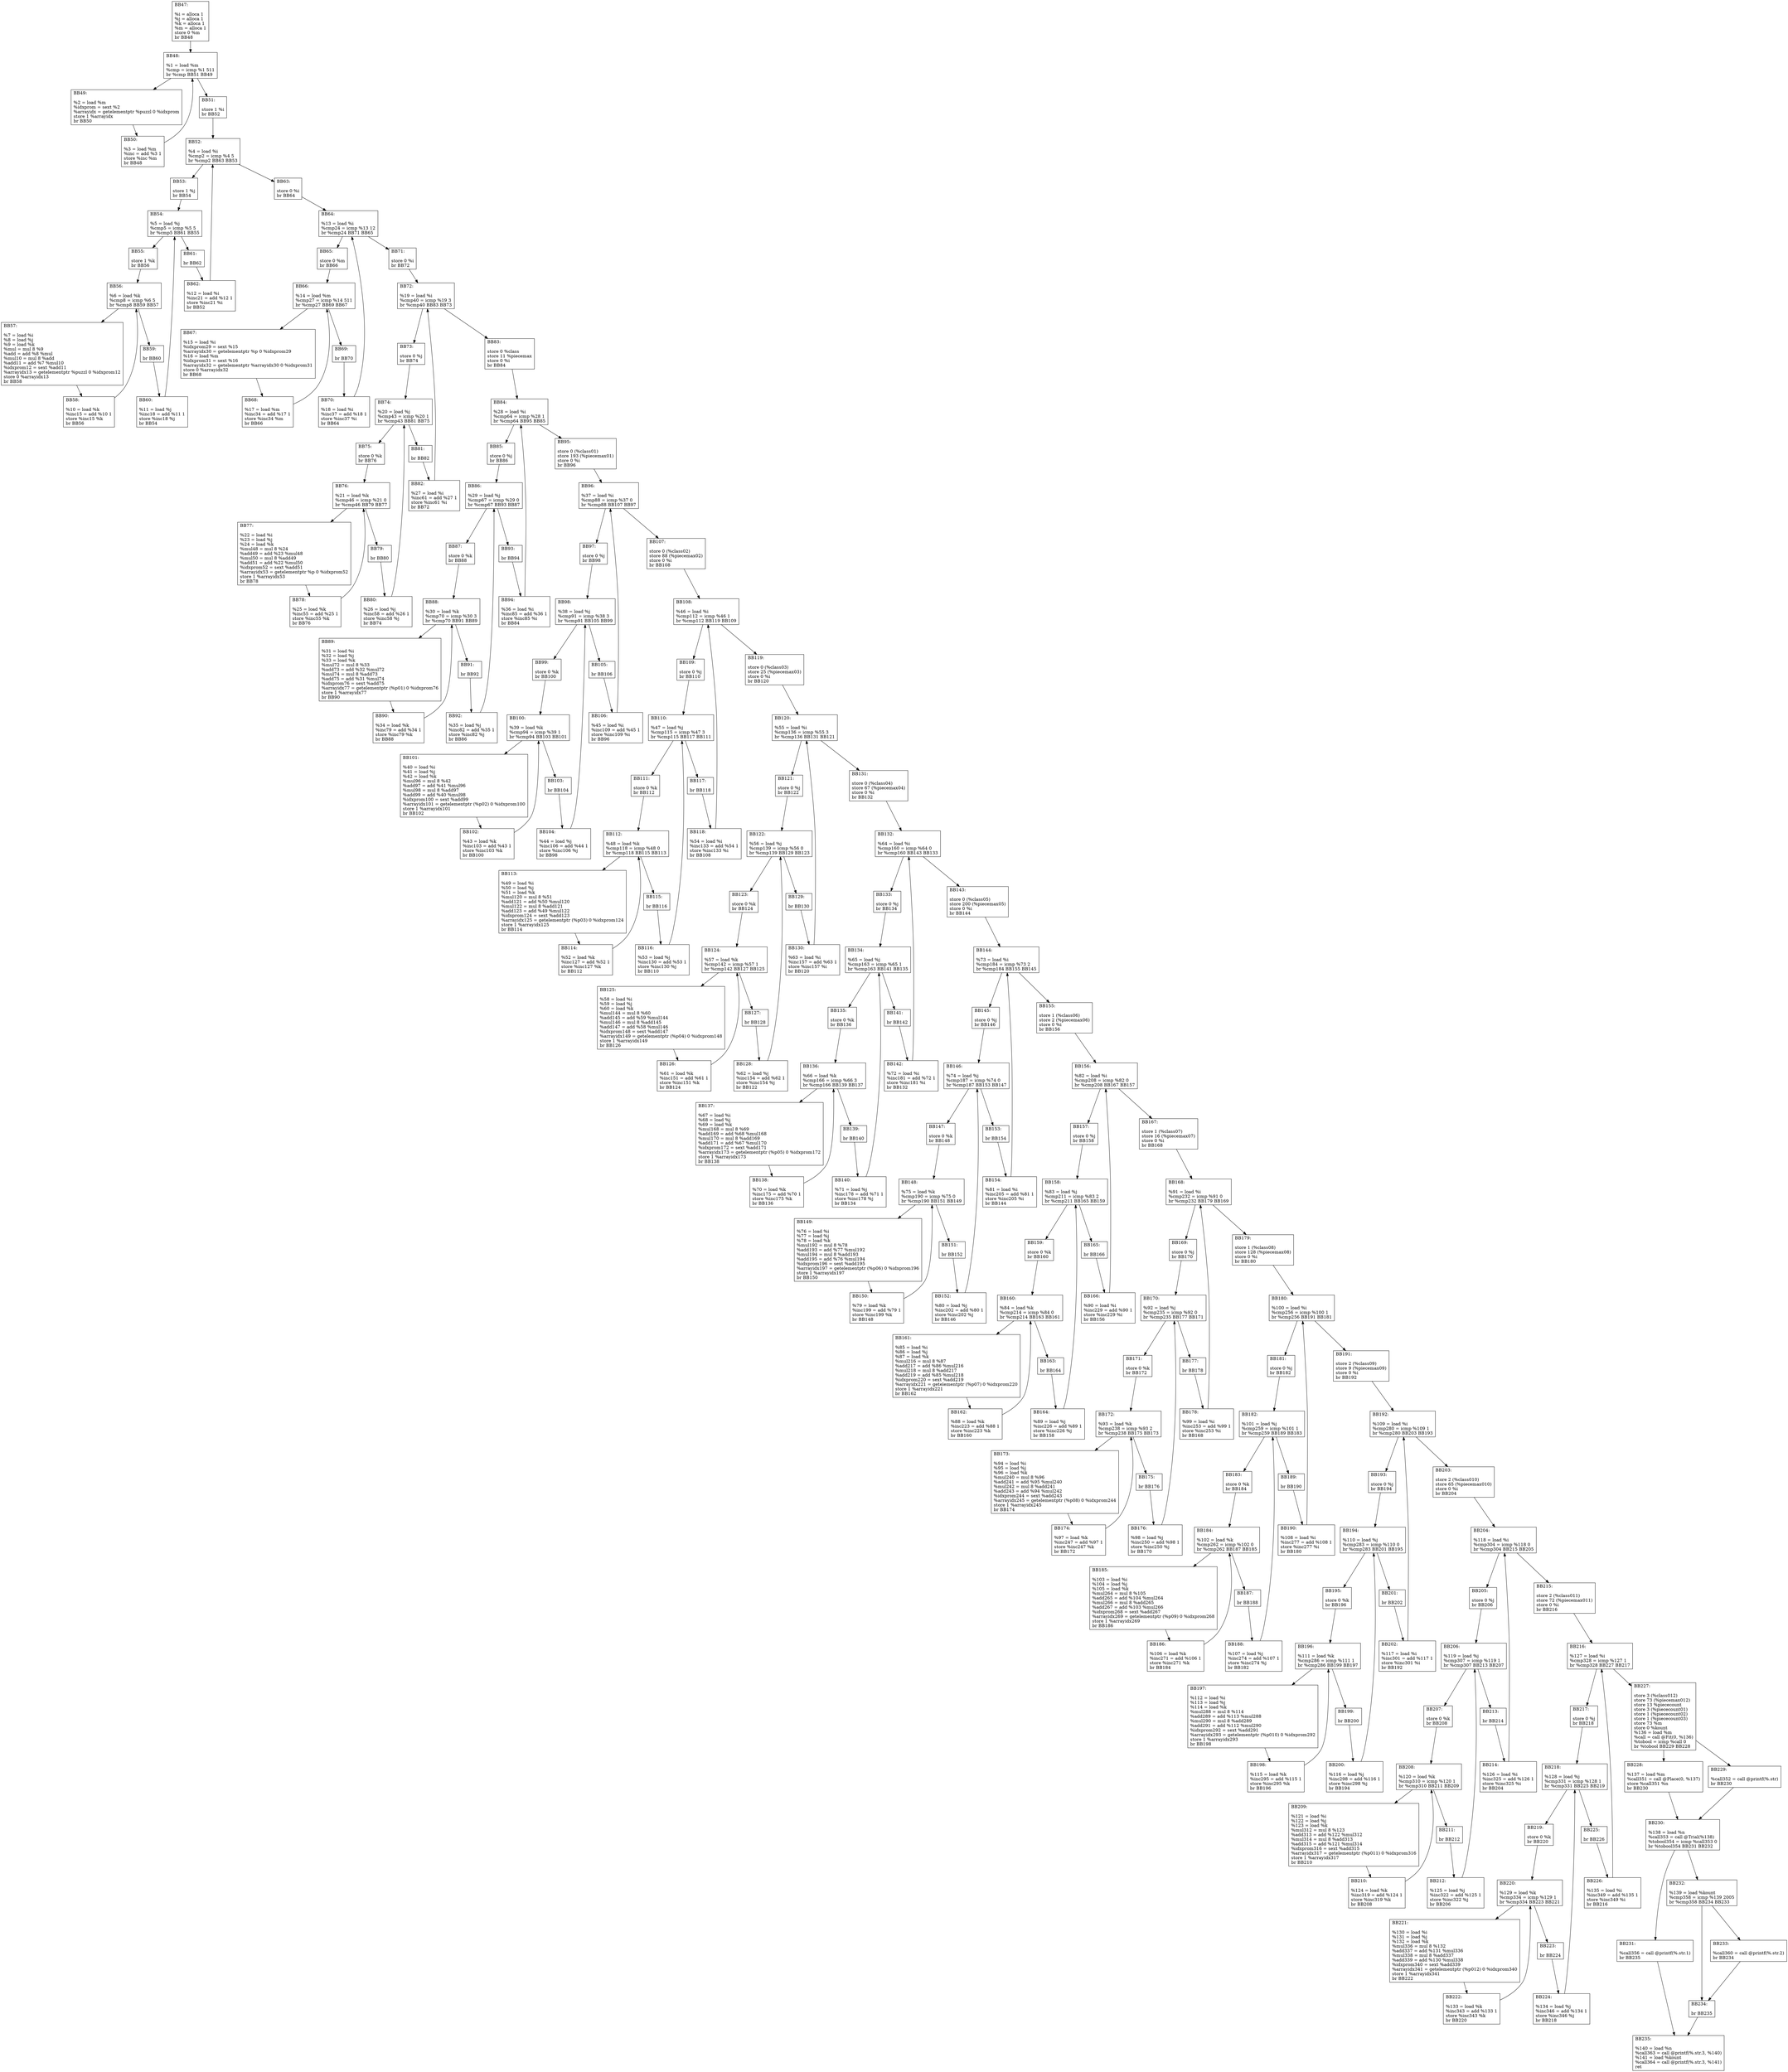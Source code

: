digraph "CFG for 'Puzzle' function" {
BB47 [shape=record, label="{BB47:\l\l
%i = alloca 1\l
%j = alloca 1\l
%k = alloca 1\l
%m = alloca 1\l
store 0 %m\l
br BB48\l
}"];
BB47 -> BB48
BB48 [shape=record, label="{BB48:\l\l
%1 = load %m\l
%cmp = icmp %1 511\l
br %cmp BB51 BB49\l
}"];
BB48 -> BB49
BB48 -> BB51
BB49 [shape=record, label="{BB49:\l\l
%2 = load %m\l
%idxprom = sext %2\l
%arrayidx = getelementptr %puzzl 0 %idxprom\l
store 1 %arrayidx\l
br BB50\l
}"];
BB49 -> BB50
BB50 [shape=record, label="{BB50:\l\l
%3 = load %m\l
%inc = add %3 1\l
store %inc %m\l
br BB48\l
}"];
BB50 -> BB48
BB51 [shape=record, label="{BB51:\l\l
store 1 %i\l
br BB52\l
}"];
BB51 -> BB52
BB52 [shape=record, label="{BB52:\l\l
%4 = load %i\l
%cmp2 = icmp %4 5\l
br %cmp2 BB63 BB53\l
}"];
BB52 -> BB53
BB52 -> BB63
BB53 [shape=record, label="{BB53:\l\l
store 1 %j\l
br BB54\l
}"];
BB53 -> BB54
BB54 [shape=record, label="{BB54:\l\l
%5 = load %j\l
%cmp5 = icmp %5 5\l
br %cmp5 BB61 BB55\l
}"];
BB54 -> BB55
BB54 -> BB61
BB55 [shape=record, label="{BB55:\l\l
store 1 %k\l
br BB56\l
}"];
BB55 -> BB56
BB56 [shape=record, label="{BB56:\l\l
%6 = load %k\l
%cmp8 = icmp %6 5\l
br %cmp8 BB59 BB57\l
}"];
BB56 -> BB57
BB56 -> BB59
BB57 [shape=record, label="{BB57:\l\l
%7 = load %i\l
%8 = load %j\l
%9 = load %k\l
%mul = mul 8 %9\l
%add = add %8 %mul\l
%mul10 = mul 8 %add\l
%add11 = add %7 %mul10\l
%idxprom12 = sext %add11\l
%arrayidx13 = getelementptr %puzzl 0 %idxprom12\l
store 0 %arrayidx13\l
br BB58\l
}"];
BB57 -> BB58
BB58 [shape=record, label="{BB58:\l\l
%10 = load %k\l
%inc15 = add %10 1\l
store %inc15 %k\l
br BB56\l
}"];
BB58 -> BB56
BB59 [shape=record, label="{BB59:\l\l
br BB60\l
}"];
BB59 -> BB60
BB60 [shape=record, label="{BB60:\l\l
%11 = load %j\l
%inc18 = add %11 1\l
store %inc18 %j\l
br BB54\l
}"];
BB60 -> BB54
BB61 [shape=record, label="{BB61:\l\l
br BB62\l
}"];
BB61 -> BB62
BB62 [shape=record, label="{BB62:\l\l
%12 = load %i\l
%inc21 = add %12 1\l
store %inc21 %i\l
br BB52\l
}"];
BB62 -> BB52
BB63 [shape=record, label="{BB63:\l\l
store 0 %i\l
br BB64\l
}"];
BB63 -> BB64
BB64 [shape=record, label="{BB64:\l\l
%13 = load %i\l
%cmp24 = icmp %13 12\l
br %cmp24 BB71 BB65\l
}"];
BB64 -> BB65
BB64 -> BB71
BB65 [shape=record, label="{BB65:\l\l
store 0 %m\l
br BB66\l
}"];
BB65 -> BB66
BB66 [shape=record, label="{BB66:\l\l
%14 = load %m\l
%cmp27 = icmp %14 511\l
br %cmp27 BB69 BB67\l
}"];
BB66 -> BB67
BB66 -> BB69
BB67 [shape=record, label="{BB67:\l\l
%15 = load %i\l
%idxprom29 = sext %15\l
%arrayidx30 = getelementptr %p 0 %idxprom29\l
%16 = load %m\l
%idxprom31 = sext %16\l
%arrayidx32 = getelementptr %arrayidx30 0 %idxprom31\l
store 0 %arrayidx32\l
br BB68\l
}"];
BB67 -> BB68
BB68 [shape=record, label="{BB68:\l\l
%17 = load %m\l
%inc34 = add %17 1\l
store %inc34 %m\l
br BB66\l
}"];
BB68 -> BB66
BB69 [shape=record, label="{BB69:\l\l
br BB70\l
}"];
BB69 -> BB70
BB70 [shape=record, label="{BB70:\l\l
%18 = load %i\l
%inc37 = add %18 1\l
store %inc37 %i\l
br BB64\l
}"];
BB70 -> BB64
BB71 [shape=record, label="{BB71:\l\l
store 0 %i\l
br BB72\l
}"];
BB71 -> BB72
BB72 [shape=record, label="{BB72:\l\l
%19 = load %i\l
%cmp40 = icmp %19 3\l
br %cmp40 BB83 BB73\l
}"];
BB72 -> BB73
BB72 -> BB83
BB73 [shape=record, label="{BB73:\l\l
store 0 %j\l
br BB74\l
}"];
BB73 -> BB74
BB74 [shape=record, label="{BB74:\l\l
%20 = load %j\l
%cmp43 = icmp %20 1\l
br %cmp43 BB81 BB75\l
}"];
BB74 -> BB75
BB74 -> BB81
BB75 [shape=record, label="{BB75:\l\l
store 0 %k\l
br BB76\l
}"];
BB75 -> BB76
BB76 [shape=record, label="{BB76:\l\l
%21 = load %k\l
%cmp46 = icmp %21 0\l
br %cmp46 BB79 BB77\l
}"];
BB76 -> BB77
BB76 -> BB79
BB77 [shape=record, label="{BB77:\l\l
%22 = load %i\l
%23 = load %j\l
%24 = load %k\l
%mul48 = mul 8 %24\l
%add49 = add %23 %mul48\l
%mul50 = mul 8 %add49\l
%add51 = add %22 %mul50\l
%idxprom52 = sext %add51\l
%arrayidx53 = getelementptr %p 0 %idxprom52\l
store 1 %arrayidx53\l
br BB78\l
}"];
BB77 -> BB78
BB78 [shape=record, label="{BB78:\l\l
%25 = load %k\l
%inc55 = add %25 1\l
store %inc55 %k\l
br BB76\l
}"];
BB78 -> BB76
BB79 [shape=record, label="{BB79:\l\l
br BB80\l
}"];
BB79 -> BB80
BB80 [shape=record, label="{BB80:\l\l
%26 = load %j\l
%inc58 = add %26 1\l
store %inc58 %j\l
br BB74\l
}"];
BB80 -> BB74
BB81 [shape=record, label="{BB81:\l\l
br BB82\l
}"];
BB81 -> BB82
BB82 [shape=record, label="{BB82:\l\l
%27 = load %i\l
%inc61 = add %27 1\l
store %inc61 %i\l
br BB72\l
}"];
BB82 -> BB72
BB83 [shape=record, label="{BB83:\l\l
store 0 %class\l
store 11 %piecemax\l
store 0 %i\l
br BB84\l
}"];
BB83 -> BB84
BB84 [shape=record, label="{BB84:\l\l
%28 = load %i\l
%cmp64 = icmp %28 1\l
br %cmp64 BB95 BB85\l
}"];
BB84 -> BB85
BB84 -> BB95
BB85 [shape=record, label="{BB85:\l\l
store 0 %j\l
br BB86\l
}"];
BB85 -> BB86
BB86 [shape=record, label="{BB86:\l\l
%29 = load %j\l
%cmp67 = icmp %29 0\l
br %cmp67 BB93 BB87\l
}"];
BB86 -> BB87
BB86 -> BB93
BB87 [shape=record, label="{BB87:\l\l
store 0 %k\l
br BB88\l
}"];
BB87 -> BB88
BB88 [shape=record, label="{BB88:\l\l
%30 = load %k\l
%cmp70 = icmp %30 3\l
br %cmp70 BB91 BB89\l
}"];
BB88 -> BB89
BB88 -> BB91
BB89 [shape=record, label="{BB89:\l\l
%31 = load %i\l
%32 = load %j\l
%33 = load %k\l
%mul72 = mul 8 %33\l
%add73 = add %32 %mul72\l
%mul74 = mul 8 %add73\l
%add75 = add %31 %mul74\l
%idxprom76 = sext %add75\l
%arrayidx77 = getelementptr  (%p01) 0 %idxprom76\l
store 1 %arrayidx77\l
br BB90\l
}"];
BB89 -> BB90
BB90 [shape=record, label="{BB90:\l\l
%34 = load %k\l
%inc79 = add %34 1\l
store %inc79 %k\l
br BB88\l
}"];
BB90 -> BB88
BB91 [shape=record, label="{BB91:\l\l
br BB92\l
}"];
BB91 -> BB92
BB92 [shape=record, label="{BB92:\l\l
%35 = load %j\l
%inc82 = add %35 1\l
store %inc82 %j\l
br BB86\l
}"];
BB92 -> BB86
BB93 [shape=record, label="{BB93:\l\l
br BB94\l
}"];
BB93 -> BB94
BB94 [shape=record, label="{BB94:\l\l
%36 = load %i\l
%inc85 = add %36 1\l
store %inc85 %i\l
br BB84\l
}"];
BB94 -> BB84
BB95 [shape=record, label="{BB95:\l\l
store 0  (%class01)\l
store 193  (%piecemax01)\l
store 0 %i\l
br BB96\l
}"];
BB95 -> BB96
BB96 [shape=record, label="{BB96:\l\l
%37 = load %i\l
%cmp88 = icmp %37 0\l
br %cmp88 BB107 BB97\l
}"];
BB96 -> BB97
BB96 -> BB107
BB97 [shape=record, label="{BB97:\l\l
store 0 %j\l
br BB98\l
}"];
BB97 -> BB98
BB98 [shape=record, label="{BB98:\l\l
%38 = load %j\l
%cmp91 = icmp %38 3\l
br %cmp91 BB105 BB99\l
}"];
BB98 -> BB99
BB98 -> BB105
BB99 [shape=record, label="{BB99:\l\l
store 0 %k\l
br BB100\l
}"];
BB99 -> BB100
BB100 [shape=record, label="{BB100:\l\l
%39 = load %k\l
%cmp94 = icmp %39 1\l
br %cmp94 BB103 BB101\l
}"];
BB100 -> BB101
BB100 -> BB103
BB101 [shape=record, label="{BB101:\l\l
%40 = load %i\l
%41 = load %j\l
%42 = load %k\l
%mul96 = mul 8 %42\l
%add97 = add %41 %mul96\l
%mul98 = mul 8 %add97\l
%add99 = add %40 %mul98\l
%idxprom100 = sext %add99\l
%arrayidx101 = getelementptr  (%p02) 0 %idxprom100\l
store 1 %arrayidx101\l
br BB102\l
}"];
BB101 -> BB102
BB102 [shape=record, label="{BB102:\l\l
%43 = load %k\l
%inc103 = add %43 1\l
store %inc103 %k\l
br BB100\l
}"];
BB102 -> BB100
BB103 [shape=record, label="{BB103:\l\l
br BB104\l
}"];
BB103 -> BB104
BB104 [shape=record, label="{BB104:\l\l
%44 = load %j\l
%inc106 = add %44 1\l
store %inc106 %j\l
br BB98\l
}"];
BB104 -> BB98
BB105 [shape=record, label="{BB105:\l\l
br BB106\l
}"];
BB105 -> BB106
BB106 [shape=record, label="{BB106:\l\l
%45 = load %i\l
%inc109 = add %45 1\l
store %inc109 %i\l
br BB96\l
}"];
BB106 -> BB96
BB107 [shape=record, label="{BB107:\l\l
store 0  (%class02)\l
store 88  (%piecemax02)\l
store 0 %i\l
br BB108\l
}"];
BB107 -> BB108
BB108 [shape=record, label="{BB108:\l\l
%46 = load %i\l
%cmp112 = icmp %46 1\l
br %cmp112 BB119 BB109\l
}"];
BB108 -> BB109
BB108 -> BB119
BB109 [shape=record, label="{BB109:\l\l
store 0 %j\l
br BB110\l
}"];
BB109 -> BB110
BB110 [shape=record, label="{BB110:\l\l
%47 = load %j\l
%cmp115 = icmp %47 3\l
br %cmp115 BB117 BB111\l
}"];
BB110 -> BB111
BB110 -> BB117
BB111 [shape=record, label="{BB111:\l\l
store 0 %k\l
br BB112\l
}"];
BB111 -> BB112
BB112 [shape=record, label="{BB112:\l\l
%48 = load %k\l
%cmp118 = icmp %48 0\l
br %cmp118 BB115 BB113\l
}"];
BB112 -> BB113
BB112 -> BB115
BB113 [shape=record, label="{BB113:\l\l
%49 = load %i\l
%50 = load %j\l
%51 = load %k\l
%mul120 = mul 8 %51\l
%add121 = add %50 %mul120\l
%mul122 = mul 8 %add121\l
%add123 = add %49 %mul122\l
%idxprom124 = sext %add123\l
%arrayidx125 = getelementptr  (%p03) 0 %idxprom124\l
store 1 %arrayidx125\l
br BB114\l
}"];
BB113 -> BB114
BB114 [shape=record, label="{BB114:\l\l
%52 = load %k\l
%inc127 = add %52 1\l
store %inc127 %k\l
br BB112\l
}"];
BB114 -> BB112
BB115 [shape=record, label="{BB115:\l\l
br BB116\l
}"];
BB115 -> BB116
BB116 [shape=record, label="{BB116:\l\l
%53 = load %j\l
%inc130 = add %53 1\l
store %inc130 %j\l
br BB110\l
}"];
BB116 -> BB110
BB117 [shape=record, label="{BB117:\l\l
br BB118\l
}"];
BB117 -> BB118
BB118 [shape=record, label="{BB118:\l\l
%54 = load %i\l
%inc133 = add %54 1\l
store %inc133 %i\l
br BB108\l
}"];
BB118 -> BB108
BB119 [shape=record, label="{BB119:\l\l
store 0  (%class03)\l
store 25  (%piecemax03)\l
store 0 %i\l
br BB120\l
}"];
BB119 -> BB120
BB120 [shape=record, label="{BB120:\l\l
%55 = load %i\l
%cmp136 = icmp %55 3\l
br %cmp136 BB131 BB121\l
}"];
BB120 -> BB121
BB120 -> BB131
BB121 [shape=record, label="{BB121:\l\l
store 0 %j\l
br BB122\l
}"];
BB121 -> BB122
BB122 [shape=record, label="{BB122:\l\l
%56 = load %j\l
%cmp139 = icmp %56 0\l
br %cmp139 BB129 BB123\l
}"];
BB122 -> BB123
BB122 -> BB129
BB123 [shape=record, label="{BB123:\l\l
store 0 %k\l
br BB124\l
}"];
BB123 -> BB124
BB124 [shape=record, label="{BB124:\l\l
%57 = load %k\l
%cmp142 = icmp %57 1\l
br %cmp142 BB127 BB125\l
}"];
BB124 -> BB125
BB124 -> BB127
BB125 [shape=record, label="{BB125:\l\l
%58 = load %i\l
%59 = load %j\l
%60 = load %k\l
%mul144 = mul 8 %60\l
%add145 = add %59 %mul144\l
%mul146 = mul 8 %add145\l
%add147 = add %58 %mul146\l
%idxprom148 = sext %add147\l
%arrayidx149 = getelementptr  (%p04) 0 %idxprom148\l
store 1 %arrayidx149\l
br BB126\l
}"];
BB125 -> BB126
BB126 [shape=record, label="{BB126:\l\l
%61 = load %k\l
%inc151 = add %61 1\l
store %inc151 %k\l
br BB124\l
}"];
BB126 -> BB124
BB127 [shape=record, label="{BB127:\l\l
br BB128\l
}"];
BB127 -> BB128
BB128 [shape=record, label="{BB128:\l\l
%62 = load %j\l
%inc154 = add %62 1\l
store %inc154 %j\l
br BB122\l
}"];
BB128 -> BB122
BB129 [shape=record, label="{BB129:\l\l
br BB130\l
}"];
BB129 -> BB130
BB130 [shape=record, label="{BB130:\l\l
%63 = load %i\l
%inc157 = add %63 1\l
store %inc157 %i\l
br BB120\l
}"];
BB130 -> BB120
BB131 [shape=record, label="{BB131:\l\l
store 0  (%class04)\l
store 67  (%piecemax04)\l
store 0 %i\l
br BB132\l
}"];
BB131 -> BB132
BB132 [shape=record, label="{BB132:\l\l
%64 = load %i\l
%cmp160 = icmp %64 0\l
br %cmp160 BB143 BB133\l
}"];
BB132 -> BB133
BB132 -> BB143
BB133 [shape=record, label="{BB133:\l\l
store 0 %j\l
br BB134\l
}"];
BB133 -> BB134
BB134 [shape=record, label="{BB134:\l\l
%65 = load %j\l
%cmp163 = icmp %65 1\l
br %cmp163 BB141 BB135\l
}"];
BB134 -> BB135
BB134 -> BB141
BB135 [shape=record, label="{BB135:\l\l
store 0 %k\l
br BB136\l
}"];
BB135 -> BB136
BB136 [shape=record, label="{BB136:\l\l
%66 = load %k\l
%cmp166 = icmp %66 3\l
br %cmp166 BB139 BB137\l
}"];
BB136 -> BB137
BB136 -> BB139
BB137 [shape=record, label="{BB137:\l\l
%67 = load %i\l
%68 = load %j\l
%69 = load %k\l
%mul168 = mul 8 %69\l
%add169 = add %68 %mul168\l
%mul170 = mul 8 %add169\l
%add171 = add %67 %mul170\l
%idxprom172 = sext %add171\l
%arrayidx173 = getelementptr  (%p05) 0 %idxprom172\l
store 1 %arrayidx173\l
br BB138\l
}"];
BB137 -> BB138
BB138 [shape=record, label="{BB138:\l\l
%70 = load %k\l
%inc175 = add %70 1\l
store %inc175 %k\l
br BB136\l
}"];
BB138 -> BB136
BB139 [shape=record, label="{BB139:\l\l
br BB140\l
}"];
BB139 -> BB140
BB140 [shape=record, label="{BB140:\l\l
%71 = load %j\l
%inc178 = add %71 1\l
store %inc178 %j\l
br BB134\l
}"];
BB140 -> BB134
BB141 [shape=record, label="{BB141:\l\l
br BB142\l
}"];
BB141 -> BB142
BB142 [shape=record, label="{BB142:\l\l
%72 = load %i\l
%inc181 = add %72 1\l
store %inc181 %i\l
br BB132\l
}"];
BB142 -> BB132
BB143 [shape=record, label="{BB143:\l\l
store 0  (%class05)\l
store 200  (%piecemax05)\l
store 0 %i\l
br BB144\l
}"];
BB143 -> BB144
BB144 [shape=record, label="{BB144:\l\l
%73 = load %i\l
%cmp184 = icmp %73 2\l
br %cmp184 BB155 BB145\l
}"];
BB144 -> BB145
BB144 -> BB155
BB145 [shape=record, label="{BB145:\l\l
store 0 %j\l
br BB146\l
}"];
BB145 -> BB146
BB146 [shape=record, label="{BB146:\l\l
%74 = load %j\l
%cmp187 = icmp %74 0\l
br %cmp187 BB153 BB147\l
}"];
BB146 -> BB147
BB146 -> BB153
BB147 [shape=record, label="{BB147:\l\l
store 0 %k\l
br BB148\l
}"];
BB147 -> BB148
BB148 [shape=record, label="{BB148:\l\l
%75 = load %k\l
%cmp190 = icmp %75 0\l
br %cmp190 BB151 BB149\l
}"];
BB148 -> BB149
BB148 -> BB151
BB149 [shape=record, label="{BB149:\l\l
%76 = load %i\l
%77 = load %j\l
%78 = load %k\l
%mul192 = mul 8 %78\l
%add193 = add %77 %mul192\l
%mul194 = mul 8 %add193\l
%add195 = add %76 %mul194\l
%idxprom196 = sext %add195\l
%arrayidx197 = getelementptr  (%p06) 0 %idxprom196\l
store 1 %arrayidx197\l
br BB150\l
}"];
BB149 -> BB150
BB150 [shape=record, label="{BB150:\l\l
%79 = load %k\l
%inc199 = add %79 1\l
store %inc199 %k\l
br BB148\l
}"];
BB150 -> BB148
BB151 [shape=record, label="{BB151:\l\l
br BB152\l
}"];
BB151 -> BB152
BB152 [shape=record, label="{BB152:\l\l
%80 = load %j\l
%inc202 = add %80 1\l
store %inc202 %j\l
br BB146\l
}"];
BB152 -> BB146
BB153 [shape=record, label="{BB153:\l\l
br BB154\l
}"];
BB153 -> BB154
BB154 [shape=record, label="{BB154:\l\l
%81 = load %i\l
%inc205 = add %81 1\l
store %inc205 %i\l
br BB144\l
}"];
BB154 -> BB144
BB155 [shape=record, label="{BB155:\l\l
store 1  (%class06)\l
store 2  (%piecemax06)\l
store 0 %i\l
br BB156\l
}"];
BB155 -> BB156
BB156 [shape=record, label="{BB156:\l\l
%82 = load %i\l
%cmp208 = icmp %82 0\l
br %cmp208 BB167 BB157\l
}"];
BB156 -> BB157
BB156 -> BB167
BB157 [shape=record, label="{BB157:\l\l
store 0 %j\l
br BB158\l
}"];
BB157 -> BB158
BB158 [shape=record, label="{BB158:\l\l
%83 = load %j\l
%cmp211 = icmp %83 2\l
br %cmp211 BB165 BB159\l
}"];
BB158 -> BB159
BB158 -> BB165
BB159 [shape=record, label="{BB159:\l\l
store 0 %k\l
br BB160\l
}"];
BB159 -> BB160
BB160 [shape=record, label="{BB160:\l\l
%84 = load %k\l
%cmp214 = icmp %84 0\l
br %cmp214 BB163 BB161\l
}"];
BB160 -> BB161
BB160 -> BB163
BB161 [shape=record, label="{BB161:\l\l
%85 = load %i\l
%86 = load %j\l
%87 = load %k\l
%mul216 = mul 8 %87\l
%add217 = add %86 %mul216\l
%mul218 = mul 8 %add217\l
%add219 = add %85 %mul218\l
%idxprom220 = sext %add219\l
%arrayidx221 = getelementptr  (%p07) 0 %idxprom220\l
store 1 %arrayidx221\l
br BB162\l
}"];
BB161 -> BB162
BB162 [shape=record, label="{BB162:\l\l
%88 = load %k\l
%inc223 = add %88 1\l
store %inc223 %k\l
br BB160\l
}"];
BB162 -> BB160
BB163 [shape=record, label="{BB163:\l\l
br BB164\l
}"];
BB163 -> BB164
BB164 [shape=record, label="{BB164:\l\l
%89 = load %j\l
%inc226 = add %89 1\l
store %inc226 %j\l
br BB158\l
}"];
BB164 -> BB158
BB165 [shape=record, label="{BB165:\l\l
br BB166\l
}"];
BB165 -> BB166
BB166 [shape=record, label="{BB166:\l\l
%90 = load %i\l
%inc229 = add %90 1\l
store %inc229 %i\l
br BB156\l
}"];
BB166 -> BB156
BB167 [shape=record, label="{BB167:\l\l
store 1  (%class07)\l
store 16  (%piecemax07)\l
store 0 %i\l
br BB168\l
}"];
BB167 -> BB168
BB168 [shape=record, label="{BB168:\l\l
%91 = load %i\l
%cmp232 = icmp %91 0\l
br %cmp232 BB179 BB169\l
}"];
BB168 -> BB169
BB168 -> BB179
BB169 [shape=record, label="{BB169:\l\l
store 0 %j\l
br BB170\l
}"];
BB169 -> BB170
BB170 [shape=record, label="{BB170:\l\l
%92 = load %j\l
%cmp235 = icmp %92 0\l
br %cmp235 BB177 BB171\l
}"];
BB170 -> BB171
BB170 -> BB177
BB171 [shape=record, label="{BB171:\l\l
store 0 %k\l
br BB172\l
}"];
BB171 -> BB172
BB172 [shape=record, label="{BB172:\l\l
%93 = load %k\l
%cmp238 = icmp %93 2\l
br %cmp238 BB175 BB173\l
}"];
BB172 -> BB173
BB172 -> BB175
BB173 [shape=record, label="{BB173:\l\l
%94 = load %i\l
%95 = load %j\l
%96 = load %k\l
%mul240 = mul 8 %96\l
%add241 = add %95 %mul240\l
%mul242 = mul 8 %add241\l
%add243 = add %94 %mul242\l
%idxprom244 = sext %add243\l
%arrayidx245 = getelementptr  (%p08) 0 %idxprom244\l
store 1 %arrayidx245\l
br BB174\l
}"];
BB173 -> BB174
BB174 [shape=record, label="{BB174:\l\l
%97 = load %k\l
%inc247 = add %97 1\l
store %inc247 %k\l
br BB172\l
}"];
BB174 -> BB172
BB175 [shape=record, label="{BB175:\l\l
br BB176\l
}"];
BB175 -> BB176
BB176 [shape=record, label="{BB176:\l\l
%98 = load %j\l
%inc250 = add %98 1\l
store %inc250 %j\l
br BB170\l
}"];
BB176 -> BB170
BB177 [shape=record, label="{BB177:\l\l
br BB178\l
}"];
BB177 -> BB178
BB178 [shape=record, label="{BB178:\l\l
%99 = load %i\l
%inc253 = add %99 1\l
store %inc253 %i\l
br BB168\l
}"];
BB178 -> BB168
BB179 [shape=record, label="{BB179:\l\l
store 1  (%class08)\l
store 128  (%piecemax08)\l
store 0 %i\l
br BB180\l
}"];
BB179 -> BB180
BB180 [shape=record, label="{BB180:\l\l
%100 = load %i\l
%cmp256 = icmp %100 1\l
br %cmp256 BB191 BB181\l
}"];
BB180 -> BB181
BB180 -> BB191
BB181 [shape=record, label="{BB181:\l\l
store 0 %j\l
br BB182\l
}"];
BB181 -> BB182
BB182 [shape=record, label="{BB182:\l\l
%101 = load %j\l
%cmp259 = icmp %101 1\l
br %cmp259 BB189 BB183\l
}"];
BB182 -> BB183
BB182 -> BB189
BB183 [shape=record, label="{BB183:\l\l
store 0 %k\l
br BB184\l
}"];
BB183 -> BB184
BB184 [shape=record, label="{BB184:\l\l
%102 = load %k\l
%cmp262 = icmp %102 0\l
br %cmp262 BB187 BB185\l
}"];
BB184 -> BB185
BB184 -> BB187
BB185 [shape=record, label="{BB185:\l\l
%103 = load %i\l
%104 = load %j\l
%105 = load %k\l
%mul264 = mul 8 %105\l
%add265 = add %104 %mul264\l
%mul266 = mul 8 %add265\l
%add267 = add %103 %mul266\l
%idxprom268 = sext %add267\l
%arrayidx269 = getelementptr  (%p09) 0 %idxprom268\l
store 1 %arrayidx269\l
br BB186\l
}"];
BB185 -> BB186
BB186 [shape=record, label="{BB186:\l\l
%106 = load %k\l
%inc271 = add %106 1\l
store %inc271 %k\l
br BB184\l
}"];
BB186 -> BB184
BB187 [shape=record, label="{BB187:\l\l
br BB188\l
}"];
BB187 -> BB188
BB188 [shape=record, label="{BB188:\l\l
%107 = load %j\l
%inc274 = add %107 1\l
store %inc274 %j\l
br BB182\l
}"];
BB188 -> BB182
BB189 [shape=record, label="{BB189:\l\l
br BB190\l
}"];
BB189 -> BB190
BB190 [shape=record, label="{BB190:\l\l
%108 = load %i\l
%inc277 = add %108 1\l
store %inc277 %i\l
br BB180\l
}"];
BB190 -> BB180
BB191 [shape=record, label="{BB191:\l\l
store 2  (%class09)\l
store 9  (%piecemax09)\l
store 0 %i\l
br BB192\l
}"];
BB191 -> BB192
BB192 [shape=record, label="{BB192:\l\l
%109 = load %i\l
%cmp280 = icmp %109 1\l
br %cmp280 BB203 BB193\l
}"];
BB192 -> BB193
BB192 -> BB203
BB193 [shape=record, label="{BB193:\l\l
store 0 %j\l
br BB194\l
}"];
BB193 -> BB194
BB194 [shape=record, label="{BB194:\l\l
%110 = load %j\l
%cmp283 = icmp %110 0\l
br %cmp283 BB201 BB195\l
}"];
BB194 -> BB195
BB194 -> BB201
BB195 [shape=record, label="{BB195:\l\l
store 0 %k\l
br BB196\l
}"];
BB195 -> BB196
BB196 [shape=record, label="{BB196:\l\l
%111 = load %k\l
%cmp286 = icmp %111 1\l
br %cmp286 BB199 BB197\l
}"];
BB196 -> BB197
BB196 -> BB199
BB197 [shape=record, label="{BB197:\l\l
%112 = load %i\l
%113 = load %j\l
%114 = load %k\l
%mul288 = mul 8 %114\l
%add289 = add %113 %mul288\l
%mul290 = mul 8 %add289\l
%add291 = add %112 %mul290\l
%idxprom292 = sext %add291\l
%arrayidx293 = getelementptr  (%p010) 0 %idxprom292\l
store 1 %arrayidx293\l
br BB198\l
}"];
BB197 -> BB198
BB198 [shape=record, label="{BB198:\l\l
%115 = load %k\l
%inc295 = add %115 1\l
store %inc295 %k\l
br BB196\l
}"];
BB198 -> BB196
BB199 [shape=record, label="{BB199:\l\l
br BB200\l
}"];
BB199 -> BB200
BB200 [shape=record, label="{BB200:\l\l
%116 = load %j\l
%inc298 = add %116 1\l
store %inc298 %j\l
br BB194\l
}"];
BB200 -> BB194
BB201 [shape=record, label="{BB201:\l\l
br BB202\l
}"];
BB201 -> BB202
BB202 [shape=record, label="{BB202:\l\l
%117 = load %i\l
%inc301 = add %117 1\l
store %inc301 %i\l
br BB192\l
}"];
BB202 -> BB192
BB203 [shape=record, label="{BB203:\l\l
store 2  (%class010)\l
store 65  (%piecemax010)\l
store 0 %i\l
br BB204\l
}"];
BB203 -> BB204
BB204 [shape=record, label="{BB204:\l\l
%118 = load %i\l
%cmp304 = icmp %118 0\l
br %cmp304 BB215 BB205\l
}"];
BB204 -> BB205
BB204 -> BB215
BB205 [shape=record, label="{BB205:\l\l
store 0 %j\l
br BB206\l
}"];
BB205 -> BB206
BB206 [shape=record, label="{BB206:\l\l
%119 = load %j\l
%cmp307 = icmp %119 1\l
br %cmp307 BB213 BB207\l
}"];
BB206 -> BB207
BB206 -> BB213
BB207 [shape=record, label="{BB207:\l\l
store 0 %k\l
br BB208\l
}"];
BB207 -> BB208
BB208 [shape=record, label="{BB208:\l\l
%120 = load %k\l
%cmp310 = icmp %120 1\l
br %cmp310 BB211 BB209\l
}"];
BB208 -> BB209
BB208 -> BB211
BB209 [shape=record, label="{BB209:\l\l
%121 = load %i\l
%122 = load %j\l
%123 = load %k\l
%mul312 = mul 8 %123\l
%add313 = add %122 %mul312\l
%mul314 = mul 8 %add313\l
%add315 = add %121 %mul314\l
%idxprom316 = sext %add315\l
%arrayidx317 = getelementptr  (%p011) 0 %idxprom316\l
store 1 %arrayidx317\l
br BB210\l
}"];
BB209 -> BB210
BB210 [shape=record, label="{BB210:\l\l
%124 = load %k\l
%inc319 = add %124 1\l
store %inc319 %k\l
br BB208\l
}"];
BB210 -> BB208
BB211 [shape=record, label="{BB211:\l\l
br BB212\l
}"];
BB211 -> BB212
BB212 [shape=record, label="{BB212:\l\l
%125 = load %j\l
%inc322 = add %125 1\l
store %inc322 %j\l
br BB206\l
}"];
BB212 -> BB206
BB213 [shape=record, label="{BB213:\l\l
br BB214\l
}"];
BB213 -> BB214
BB214 [shape=record, label="{BB214:\l\l
%126 = load %i\l
%inc325 = add %126 1\l
store %inc325 %i\l
br BB204\l
}"];
BB214 -> BB204
BB215 [shape=record, label="{BB215:\l\l
store 2  (%class011)\l
store 72  (%piecemax011)\l
store 0 %i\l
br BB216\l
}"];
BB215 -> BB216
BB216 [shape=record, label="{BB216:\l\l
%127 = load %i\l
%cmp328 = icmp %127 1\l
br %cmp328 BB227 BB217\l
}"];
BB216 -> BB217
BB216 -> BB227
BB217 [shape=record, label="{BB217:\l\l
store 0 %j\l
br BB218\l
}"];
BB217 -> BB218
BB218 [shape=record, label="{BB218:\l\l
%128 = load %j\l
%cmp331 = icmp %128 1\l
br %cmp331 BB225 BB219\l
}"];
BB218 -> BB219
BB218 -> BB225
BB219 [shape=record, label="{BB219:\l\l
store 0 %k\l
br BB220\l
}"];
BB219 -> BB220
BB220 [shape=record, label="{BB220:\l\l
%129 = load %k\l
%cmp334 = icmp %129 1\l
br %cmp334 BB223 BB221\l
}"];
BB220 -> BB221
BB220 -> BB223
BB221 [shape=record, label="{BB221:\l\l
%130 = load %i\l
%131 = load %j\l
%132 = load %k\l
%mul336 = mul 8 %132\l
%add337 = add %131 %mul336\l
%mul338 = mul 8 %add337\l
%add339 = add %130 %mul338\l
%idxprom340 = sext %add339\l
%arrayidx341 = getelementptr  (%p012) 0 %idxprom340\l
store 1 %arrayidx341\l
br BB222\l
}"];
BB221 -> BB222
BB222 [shape=record, label="{BB222:\l\l
%133 = load %k\l
%inc343 = add %133 1\l
store %inc343 %k\l
br BB220\l
}"];
BB222 -> BB220
BB223 [shape=record, label="{BB223:\l\l
br BB224\l
}"];
BB223 -> BB224
BB224 [shape=record, label="{BB224:\l\l
%134 = load %j\l
%inc346 = add %134 1\l
store %inc346 %j\l
br BB218\l
}"];
BB224 -> BB218
BB225 [shape=record, label="{BB225:\l\l
br BB226\l
}"];
BB225 -> BB226
BB226 [shape=record, label="{BB226:\l\l
%135 = load %i\l
%inc349 = add %135 1\l
store %inc349 %i\l
br BB216\l
}"];
BB226 -> BB216
BB227 [shape=record, label="{BB227:\l\l
store 3  (%class012)\l
store 73  (%piecemax012)\l
store 13 %piececount\l
store 3  (%piececount01)\l
store 1  (%piececount02)\l
store 1  (%piececount03)\l
store 73 %m\l
store 0 %kount\l
%136 = load %m\l
%call = call @Fit(0, %136)\l%tobool = icmp %call 0\l
br %tobool BB229 BB228\l
}"];
BB227 -> BB228
BB227 -> BB229
BB228 [shape=record, label="{BB228:\l\l
%137 = load %m\l
%call351 = call @Place(0, %137)\lstore %call351 %n\l
br BB230\l
}"];
BB228 -> BB230
BB229 [shape=record, label="{BB229:\l\l
%call352 = call @printf(%.str)\lbr BB230\l
}"];
BB229 -> BB230
BB230 [shape=record, label="{BB230:\l\l
%138 = load %n\l
%call353 = call @Trial(%138)\l%tobool354 = icmp %call353 0\l
br %tobool354 BB231 BB232\l
}"];
BB230 -> BB232
BB230 -> BB231
BB231 [shape=record, label="{BB231:\l\l
%call356 = call @printf(%.str.1)\lbr BB235\l
}"];
BB231 -> BB235
BB232 [shape=record, label="{BB232:\l\l
%139 = load %kount\l
%cmp358 = icmp %139 2005\l
br %cmp358 BB234 BB233\l
}"];
BB232 -> BB233
BB232 -> BB234
BB233 [shape=record, label="{BB233:\l\l
%call360 = call @printf(%.str.2)\lbr BB234\l
}"];
BB233 -> BB234
BB234 [shape=record, label="{BB234:\l\l
br BB235\l
}"];
BB234 -> BB235
BB235 [shape=record, label="{BB235:\l\l
%140 = load %n\l
%call363 = call @printf(%.str.3, %140)\l%141 = load %kount\l
%call364 = call @printf(%.str.3, %141)\lret\l
}"];
}
